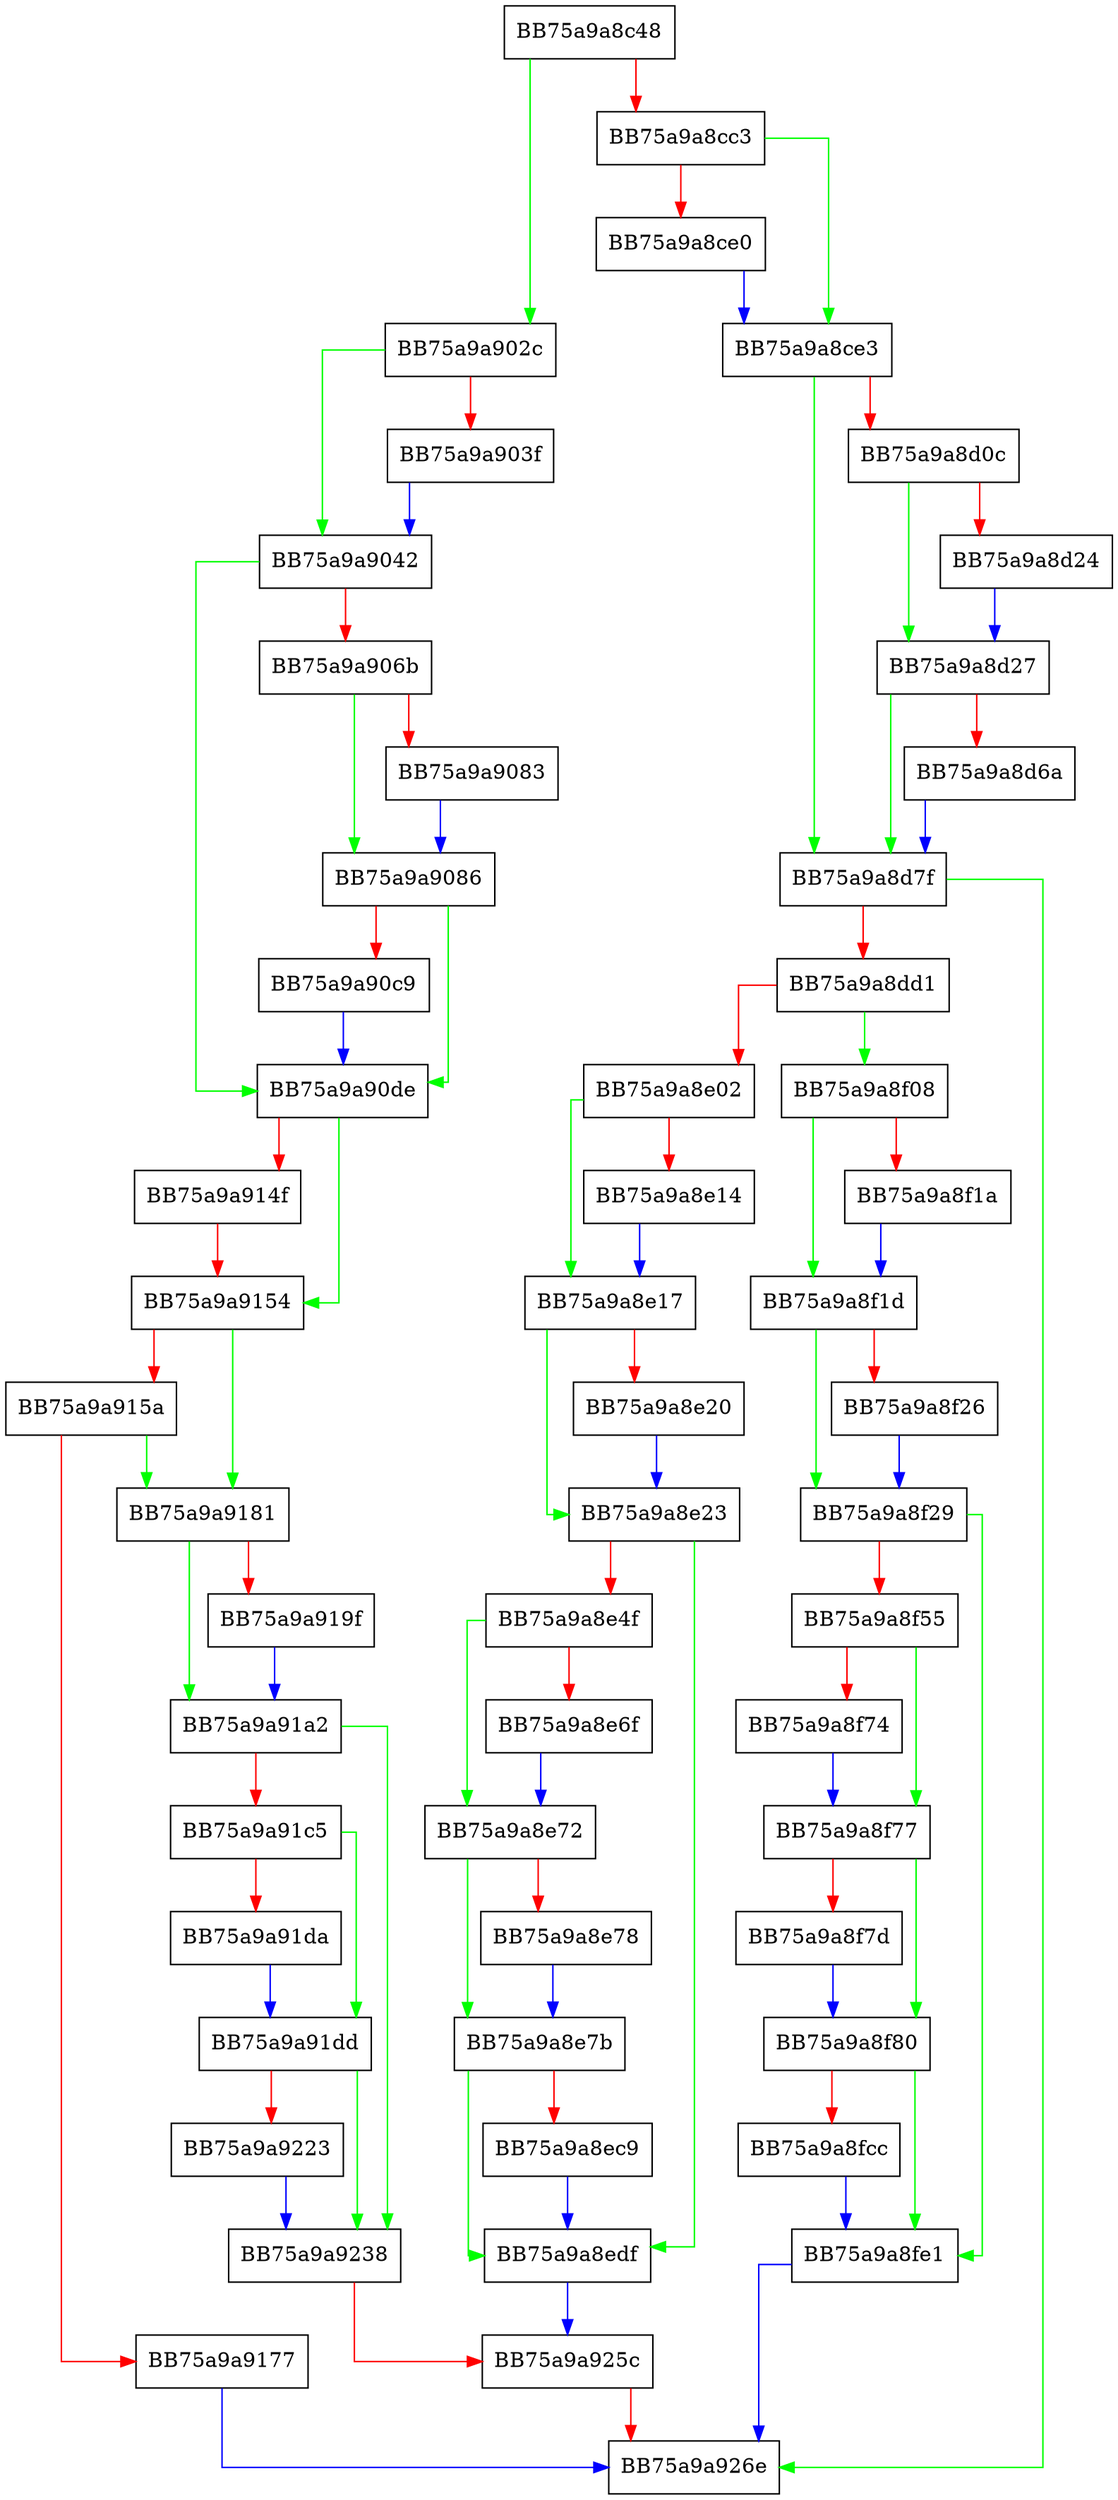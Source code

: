digraph _handle_process_offline_training {
  node [shape="box"];
  graph [splines=ortho];
  BB75a9a8c48 -> BB75a9a902c [color="green"];
  BB75a9a8c48 -> BB75a9a8cc3 [color="red"];
  BB75a9a8cc3 -> BB75a9a8ce3 [color="green"];
  BB75a9a8cc3 -> BB75a9a8ce0 [color="red"];
  BB75a9a8ce0 -> BB75a9a8ce3 [color="blue"];
  BB75a9a8ce3 -> BB75a9a8d7f [color="green"];
  BB75a9a8ce3 -> BB75a9a8d0c [color="red"];
  BB75a9a8d0c -> BB75a9a8d27 [color="green"];
  BB75a9a8d0c -> BB75a9a8d24 [color="red"];
  BB75a9a8d24 -> BB75a9a8d27 [color="blue"];
  BB75a9a8d27 -> BB75a9a8d7f [color="green"];
  BB75a9a8d27 -> BB75a9a8d6a [color="red"];
  BB75a9a8d6a -> BB75a9a8d7f [color="blue"];
  BB75a9a8d7f -> BB75a9a926e [color="green"];
  BB75a9a8d7f -> BB75a9a8dd1 [color="red"];
  BB75a9a8dd1 -> BB75a9a8f08 [color="green"];
  BB75a9a8dd1 -> BB75a9a8e02 [color="red"];
  BB75a9a8e02 -> BB75a9a8e17 [color="green"];
  BB75a9a8e02 -> BB75a9a8e14 [color="red"];
  BB75a9a8e14 -> BB75a9a8e17 [color="blue"];
  BB75a9a8e17 -> BB75a9a8e23 [color="green"];
  BB75a9a8e17 -> BB75a9a8e20 [color="red"];
  BB75a9a8e20 -> BB75a9a8e23 [color="blue"];
  BB75a9a8e23 -> BB75a9a8edf [color="green"];
  BB75a9a8e23 -> BB75a9a8e4f [color="red"];
  BB75a9a8e4f -> BB75a9a8e72 [color="green"];
  BB75a9a8e4f -> BB75a9a8e6f [color="red"];
  BB75a9a8e6f -> BB75a9a8e72 [color="blue"];
  BB75a9a8e72 -> BB75a9a8e7b [color="green"];
  BB75a9a8e72 -> BB75a9a8e78 [color="red"];
  BB75a9a8e78 -> BB75a9a8e7b [color="blue"];
  BB75a9a8e7b -> BB75a9a8edf [color="green"];
  BB75a9a8e7b -> BB75a9a8ec9 [color="red"];
  BB75a9a8ec9 -> BB75a9a8edf [color="blue"];
  BB75a9a8edf -> BB75a9a925c [color="blue"];
  BB75a9a8f08 -> BB75a9a8f1d [color="green"];
  BB75a9a8f08 -> BB75a9a8f1a [color="red"];
  BB75a9a8f1a -> BB75a9a8f1d [color="blue"];
  BB75a9a8f1d -> BB75a9a8f29 [color="green"];
  BB75a9a8f1d -> BB75a9a8f26 [color="red"];
  BB75a9a8f26 -> BB75a9a8f29 [color="blue"];
  BB75a9a8f29 -> BB75a9a8fe1 [color="green"];
  BB75a9a8f29 -> BB75a9a8f55 [color="red"];
  BB75a9a8f55 -> BB75a9a8f77 [color="green"];
  BB75a9a8f55 -> BB75a9a8f74 [color="red"];
  BB75a9a8f74 -> BB75a9a8f77 [color="blue"];
  BB75a9a8f77 -> BB75a9a8f80 [color="green"];
  BB75a9a8f77 -> BB75a9a8f7d [color="red"];
  BB75a9a8f7d -> BB75a9a8f80 [color="blue"];
  BB75a9a8f80 -> BB75a9a8fe1 [color="green"];
  BB75a9a8f80 -> BB75a9a8fcc [color="red"];
  BB75a9a8fcc -> BB75a9a8fe1 [color="blue"];
  BB75a9a8fe1 -> BB75a9a926e [color="blue"];
  BB75a9a902c -> BB75a9a9042 [color="green"];
  BB75a9a902c -> BB75a9a903f [color="red"];
  BB75a9a903f -> BB75a9a9042 [color="blue"];
  BB75a9a9042 -> BB75a9a90de [color="green"];
  BB75a9a9042 -> BB75a9a906b [color="red"];
  BB75a9a906b -> BB75a9a9086 [color="green"];
  BB75a9a906b -> BB75a9a9083 [color="red"];
  BB75a9a9083 -> BB75a9a9086 [color="blue"];
  BB75a9a9086 -> BB75a9a90de [color="green"];
  BB75a9a9086 -> BB75a9a90c9 [color="red"];
  BB75a9a90c9 -> BB75a9a90de [color="blue"];
  BB75a9a90de -> BB75a9a9154 [color="green"];
  BB75a9a90de -> BB75a9a914f [color="red"];
  BB75a9a914f -> BB75a9a9154 [color="red"];
  BB75a9a9154 -> BB75a9a9181 [color="green"];
  BB75a9a9154 -> BB75a9a915a [color="red"];
  BB75a9a915a -> BB75a9a9181 [color="green"];
  BB75a9a915a -> BB75a9a9177 [color="red"];
  BB75a9a9177 -> BB75a9a926e [color="blue"];
  BB75a9a9181 -> BB75a9a91a2 [color="green"];
  BB75a9a9181 -> BB75a9a919f [color="red"];
  BB75a9a919f -> BB75a9a91a2 [color="blue"];
  BB75a9a91a2 -> BB75a9a9238 [color="green"];
  BB75a9a91a2 -> BB75a9a91c5 [color="red"];
  BB75a9a91c5 -> BB75a9a91dd [color="green"];
  BB75a9a91c5 -> BB75a9a91da [color="red"];
  BB75a9a91da -> BB75a9a91dd [color="blue"];
  BB75a9a91dd -> BB75a9a9238 [color="green"];
  BB75a9a91dd -> BB75a9a9223 [color="red"];
  BB75a9a9223 -> BB75a9a9238 [color="blue"];
  BB75a9a9238 -> BB75a9a925c [color="red"];
  BB75a9a925c -> BB75a9a926e [color="red"];
}